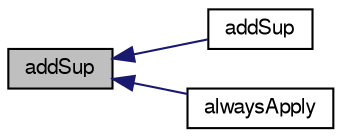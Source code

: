 digraph "addSup"
{
  bgcolor="transparent";
  edge [fontname="FreeSans",fontsize="10",labelfontname="FreeSans",labelfontsize="10"];
  node [fontname="FreeSans",fontsize="10",shape=record];
  rankdir="LR";
  Node8 [label="addSup",height=0.2,width=0.4,color="black", fillcolor="grey75", style="filled", fontcolor="black"];
  Node8 -> Node9 [dir="back",color="midnightblue",fontsize="10",style="solid",fontname="FreeSans"];
  Node9 [label="addSup",height=0.2,width=0.4,color="black",URL="$a23522.html#a42e5220cac26493394efed2c2c8b4ccd",tooltip="Add explicit contribution to compressible enthalpy equation. "];
  Node8 -> Node10 [dir="back",color="midnightblue",fontsize="10",style="solid",fontname="FreeSans"];
  Node10 [label="alwaysApply",height=0.2,width=0.4,color="black",URL="$a23522.html#a68b028e4f9d17fe8f3866edc65660f03",tooltip="Flag to bypass the apply flag list checking. "];
}
